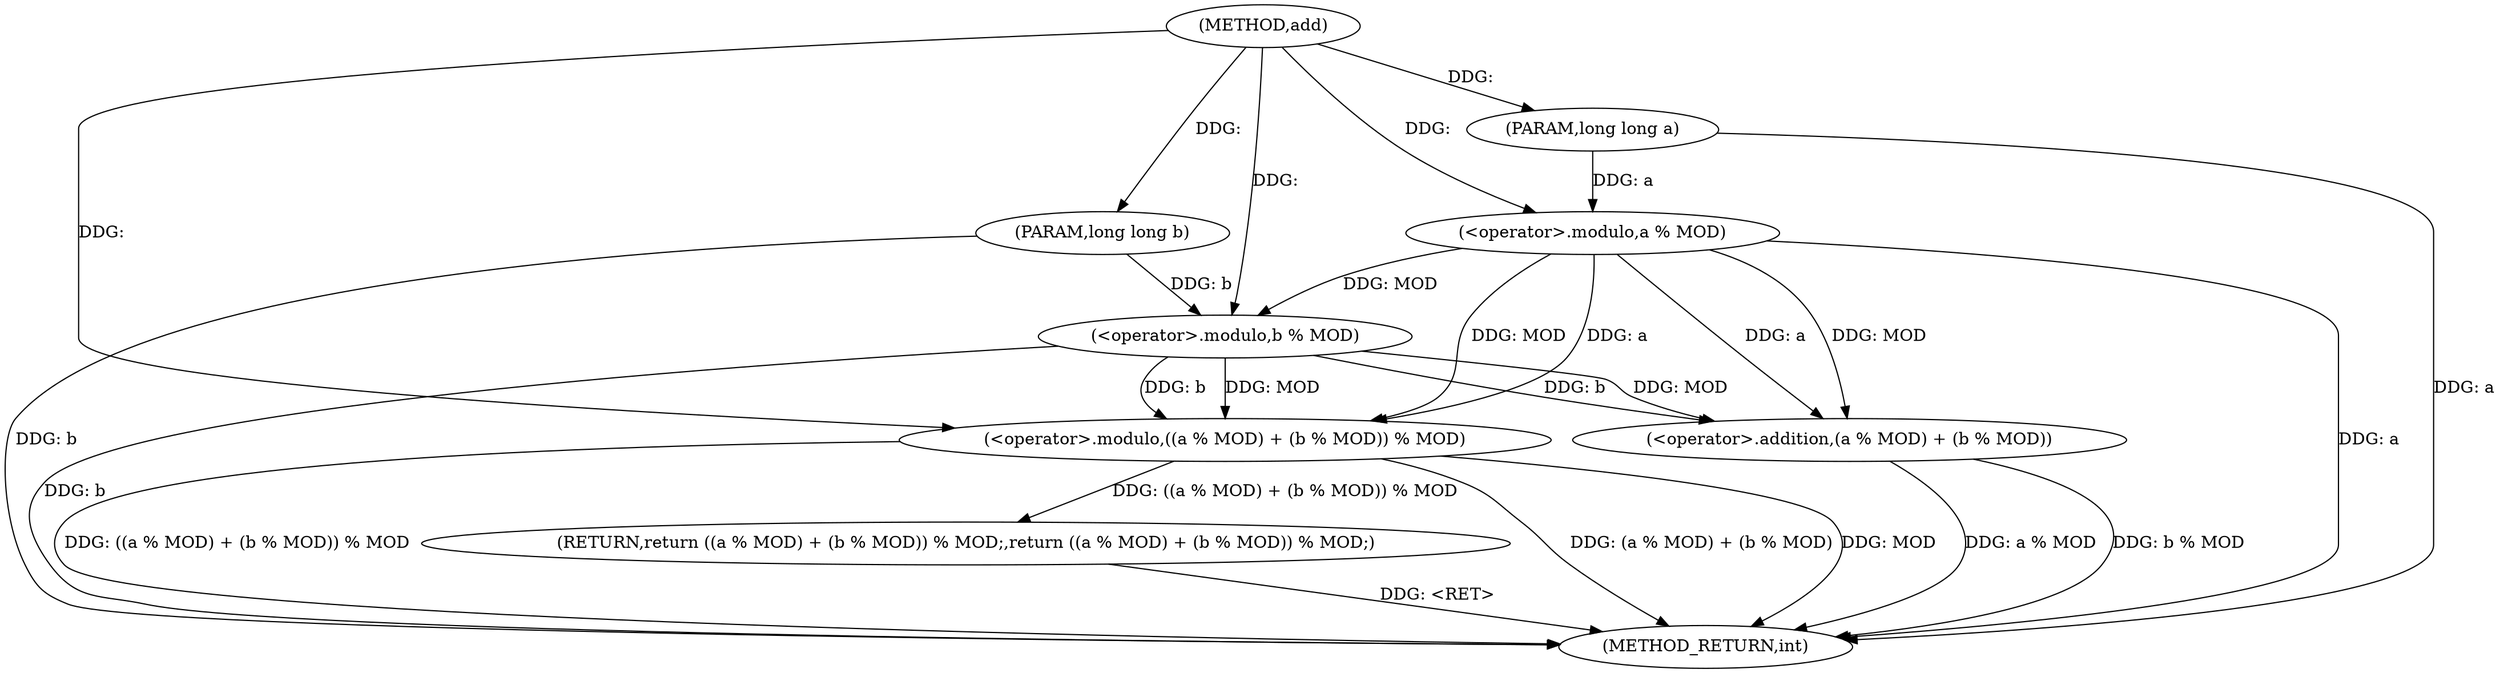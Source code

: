 digraph "add" {  
"1000224" [label = "(METHOD,add)" ]
"1000238" [label = "(METHOD_RETURN,int)" ]
"1000225" [label = "(PARAM,long long a)" ]
"1000226" [label = "(PARAM,long long b)" ]
"1000228" [label = "(RETURN,return ((a % MOD) + (b % MOD)) % MOD;,return ((a % MOD) + (b % MOD)) % MOD;)" ]
"1000229" [label = "(<operator>.modulo,((a % MOD) + (b % MOD)) % MOD)" ]
"1000230" [label = "(<operator>.addition,(a % MOD) + (b % MOD))" ]
"1000231" [label = "(<operator>.modulo,a % MOD)" ]
"1000234" [label = "(<operator>.modulo,b % MOD)" ]
  "1000225" -> "1000238"  [ label = "DDG: a"] 
  "1000226" -> "1000238"  [ label = "DDG: b"] 
  "1000231" -> "1000238"  [ label = "DDG: a"] 
  "1000230" -> "1000238"  [ label = "DDG: a % MOD"] 
  "1000234" -> "1000238"  [ label = "DDG: b"] 
  "1000230" -> "1000238"  [ label = "DDG: b % MOD"] 
  "1000229" -> "1000238"  [ label = "DDG: (a % MOD) + (b % MOD)"] 
  "1000229" -> "1000238"  [ label = "DDG: MOD"] 
  "1000229" -> "1000238"  [ label = "DDG: ((a % MOD) + (b % MOD)) % MOD"] 
  "1000228" -> "1000238"  [ label = "DDG: <RET>"] 
  "1000224" -> "1000225"  [ label = "DDG: "] 
  "1000224" -> "1000226"  [ label = "DDG: "] 
  "1000229" -> "1000228"  [ label = "DDG: ((a % MOD) + (b % MOD)) % MOD"] 
  "1000231" -> "1000229"  [ label = "DDG: MOD"] 
  "1000231" -> "1000229"  [ label = "DDG: a"] 
  "1000234" -> "1000229"  [ label = "DDG: b"] 
  "1000234" -> "1000229"  [ label = "DDG: MOD"] 
  "1000224" -> "1000229"  [ label = "DDG: "] 
  "1000231" -> "1000230"  [ label = "DDG: MOD"] 
  "1000231" -> "1000230"  [ label = "DDG: a"] 
  "1000234" -> "1000230"  [ label = "DDG: b"] 
  "1000234" -> "1000230"  [ label = "DDG: MOD"] 
  "1000225" -> "1000231"  [ label = "DDG: a"] 
  "1000224" -> "1000231"  [ label = "DDG: "] 
  "1000226" -> "1000234"  [ label = "DDG: b"] 
  "1000224" -> "1000234"  [ label = "DDG: "] 
  "1000231" -> "1000234"  [ label = "DDG: MOD"] 
}

